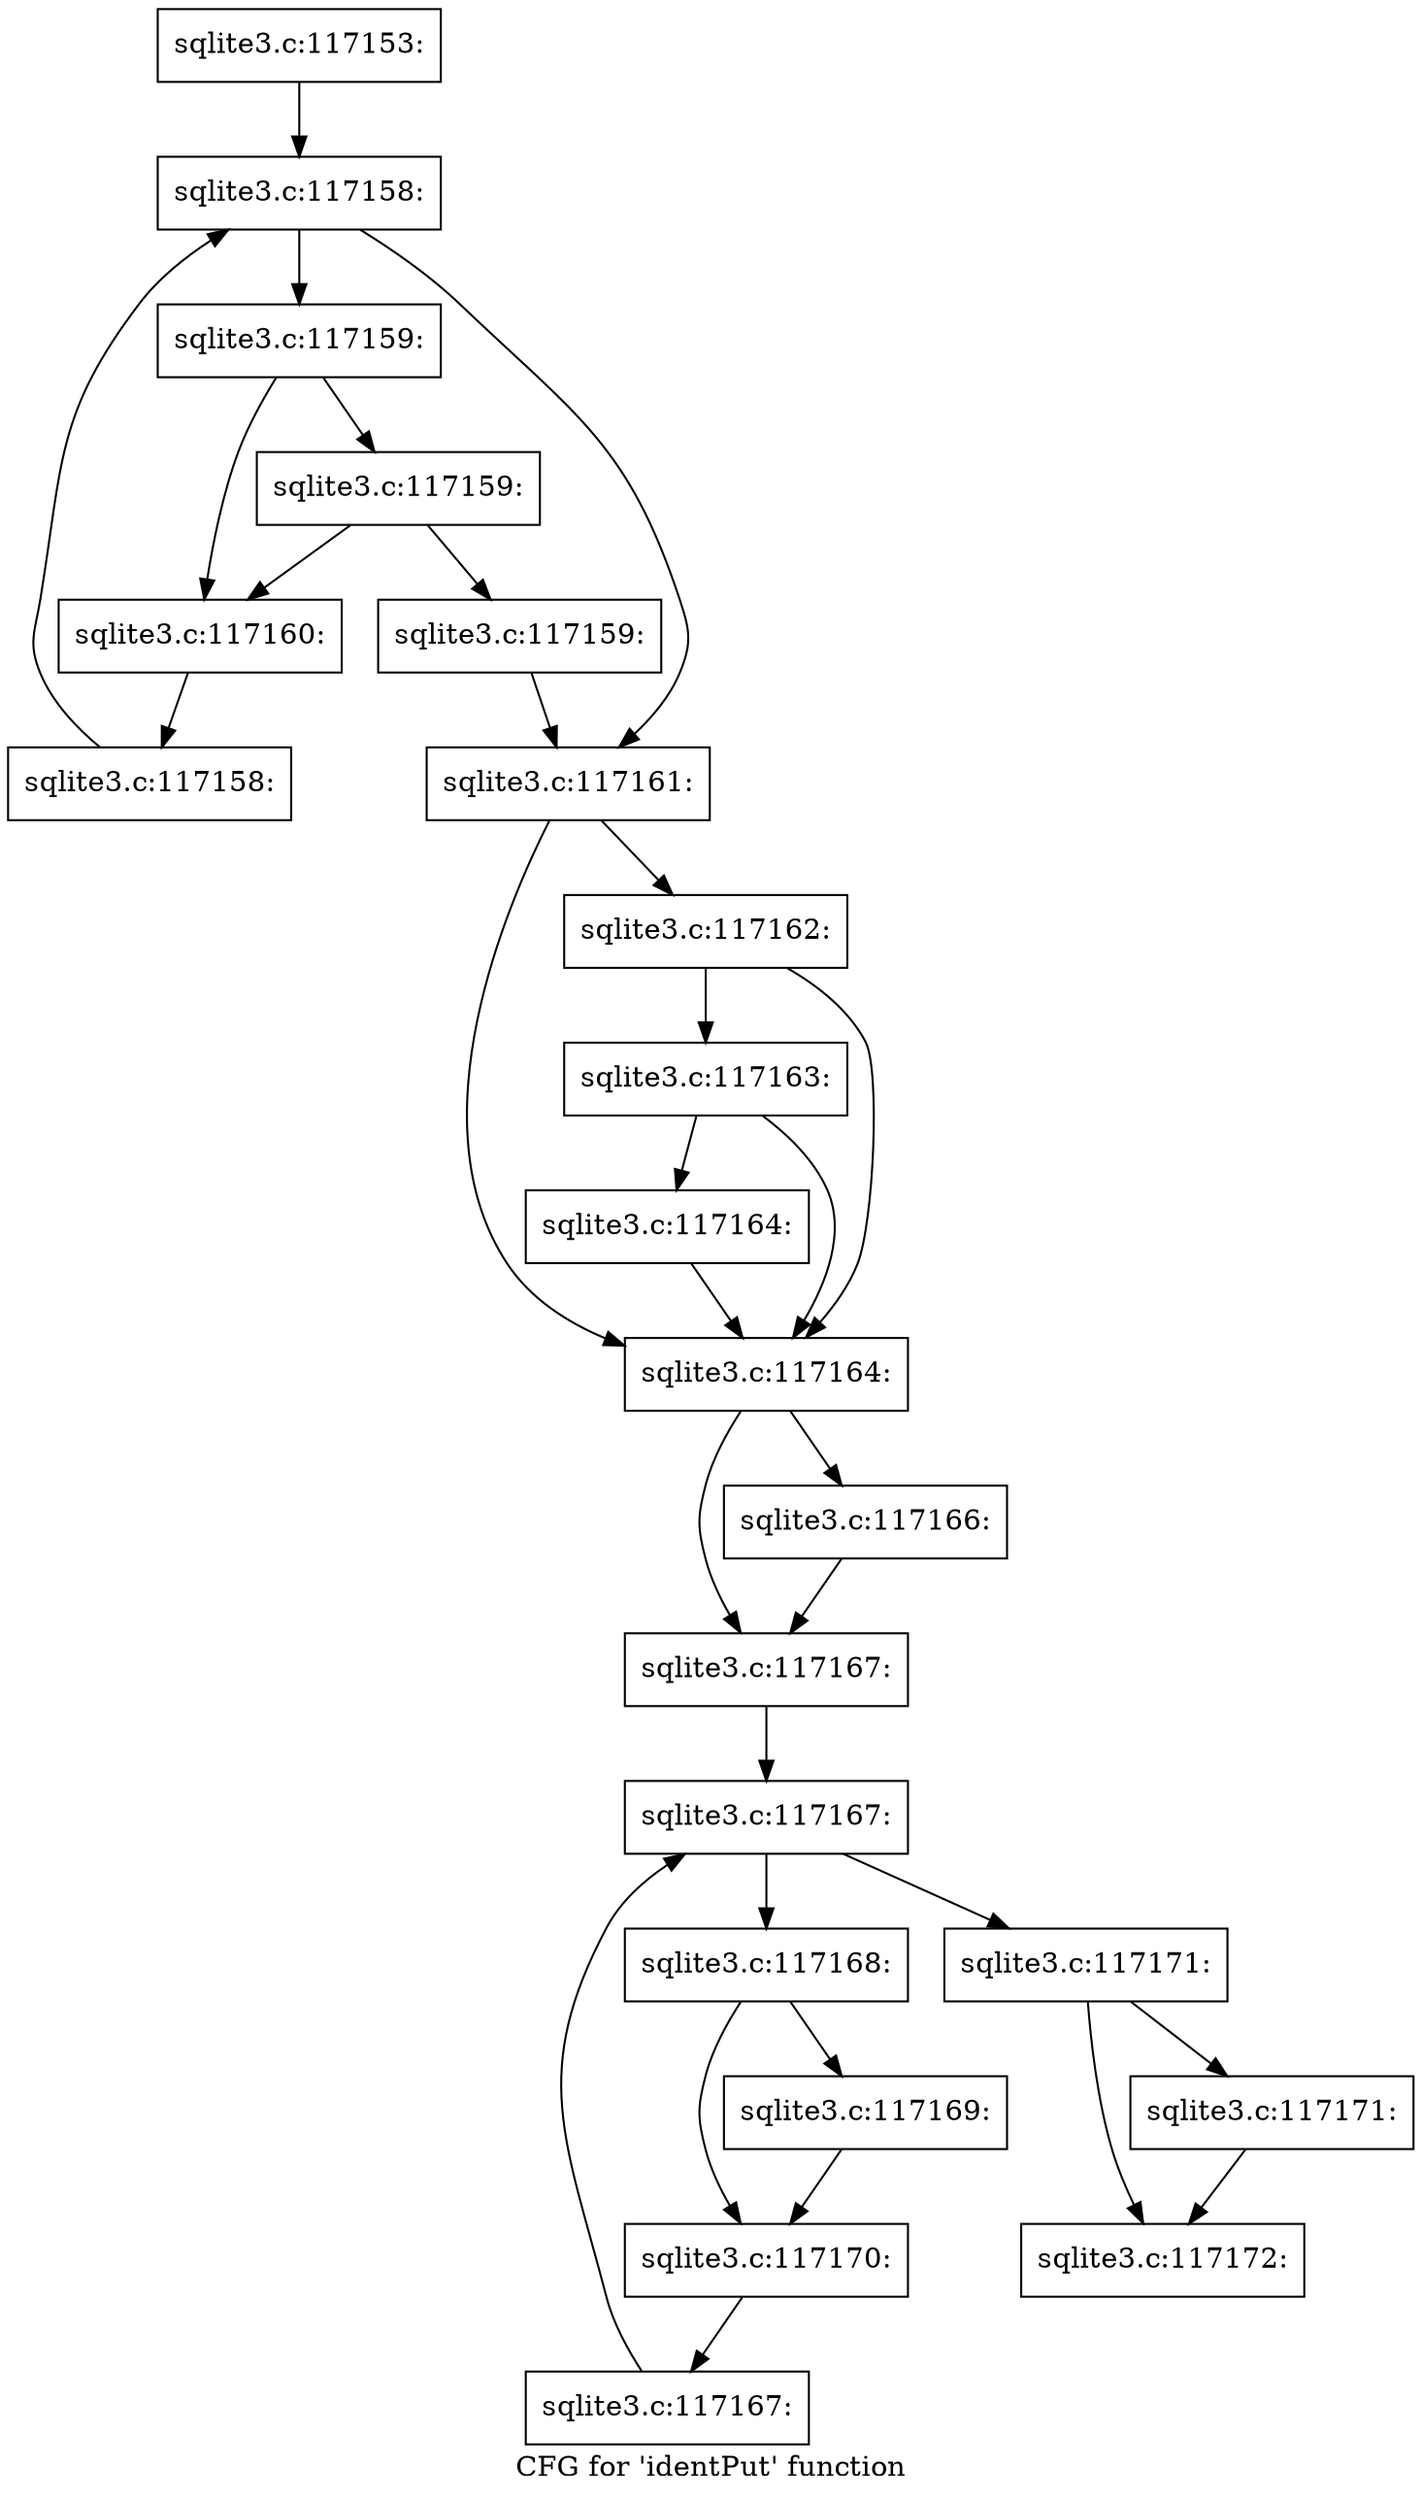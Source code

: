 digraph "CFG for 'identPut' function" {
	label="CFG for 'identPut' function";

	Node0x55c0f9095310 [shape=record,label="{sqlite3.c:117153:}"];
	Node0x55c0f9095310 -> Node0x55c0f90a4400;
	Node0x55c0f90a4400 [shape=record,label="{sqlite3.c:117158:}"];
	Node0x55c0f90a4400 -> Node0x55c0f90a4620;
	Node0x55c0f90a4400 -> Node0x55c0f90a4250;
	Node0x55c0f90a4620 [shape=record,label="{sqlite3.c:117159:}"];
	Node0x55c0f90a4620 -> Node0x55c0f90a4bd0;
	Node0x55c0f90a4620 -> Node0x55c0f90a4c20;
	Node0x55c0f90a4c20 [shape=record,label="{sqlite3.c:117159:}"];
	Node0x55c0f90a4c20 -> Node0x55c0f90a4b80;
	Node0x55c0f90a4c20 -> Node0x55c0f90a4bd0;
	Node0x55c0f90a4b80 [shape=record,label="{sqlite3.c:117159:}"];
	Node0x55c0f90a4b80 -> Node0x55c0f90a4250;
	Node0x55c0f90a4bd0 [shape=record,label="{sqlite3.c:117160:}"];
	Node0x55c0f90a4bd0 -> Node0x55c0f90a4590;
	Node0x55c0f90a4590 [shape=record,label="{sqlite3.c:117158:}"];
	Node0x55c0f90a4590 -> Node0x55c0f90a4400;
	Node0x55c0f90a4250 [shape=record,label="{sqlite3.c:117161:}"];
	Node0x55c0f90a4250 -> Node0x55c0f90a5de0;
	Node0x55c0f90a4250 -> Node0x55c0f90a5f00;
	Node0x55c0f90a5f00 [shape=record,label="{sqlite3.c:117162:}"];
	Node0x55c0f90a5f00 -> Node0x55c0f90a5de0;
	Node0x55c0f90a5f00 -> Node0x55c0f90a5e80;
	Node0x55c0f90a5e80 [shape=record,label="{sqlite3.c:117163:}"];
	Node0x55c0f90a5e80 -> Node0x55c0f90a5de0;
	Node0x55c0f90a5e80 -> Node0x55c0f90a5e30;
	Node0x55c0f90a5e30 [shape=record,label="{sqlite3.c:117164:}"];
	Node0x55c0f90a5e30 -> Node0x55c0f90a5de0;
	Node0x55c0f90a5de0 [shape=record,label="{sqlite3.c:117164:}"];
	Node0x55c0f90a5de0 -> Node0x55c0f90a7240;
	Node0x55c0f90a5de0 -> Node0x55c0f90a7290;
	Node0x55c0f90a7240 [shape=record,label="{sqlite3.c:117166:}"];
	Node0x55c0f90a7240 -> Node0x55c0f90a7290;
	Node0x55c0f90a7290 [shape=record,label="{sqlite3.c:117167:}"];
	Node0x55c0f90a7290 -> Node0x55c0f90a7ba0;
	Node0x55c0f90a7ba0 [shape=record,label="{sqlite3.c:117167:}"];
	Node0x55c0f90a7ba0 -> Node0x55c0f90a7dc0;
	Node0x55c0f90a7ba0 -> Node0x55c0f90a79f0;
	Node0x55c0f90a7dc0 [shape=record,label="{sqlite3.c:117168:}"];
	Node0x55c0f90a7dc0 -> Node0x55c0f90a8a40;
	Node0x55c0f90a7dc0 -> Node0x55c0f90a8a90;
	Node0x55c0f90a8a40 [shape=record,label="{sqlite3.c:117169:}"];
	Node0x55c0f90a8a40 -> Node0x55c0f90a8a90;
	Node0x55c0f90a8a90 [shape=record,label="{sqlite3.c:117170:}"];
	Node0x55c0f90a8a90 -> Node0x55c0f90a7d30;
	Node0x55c0f90a7d30 [shape=record,label="{sqlite3.c:117167:}"];
	Node0x55c0f90a7d30 -> Node0x55c0f90a7ba0;
	Node0x55c0f90a79f0 [shape=record,label="{sqlite3.c:117171:}"];
	Node0x55c0f90a79f0 -> Node0x55c0f90a9920;
	Node0x55c0f90a79f0 -> Node0x55c0f90a9970;
	Node0x55c0f90a9920 [shape=record,label="{sqlite3.c:117171:}"];
	Node0x55c0f90a9920 -> Node0x55c0f90a9970;
	Node0x55c0f90a9970 [shape=record,label="{sqlite3.c:117172:}"];
}
